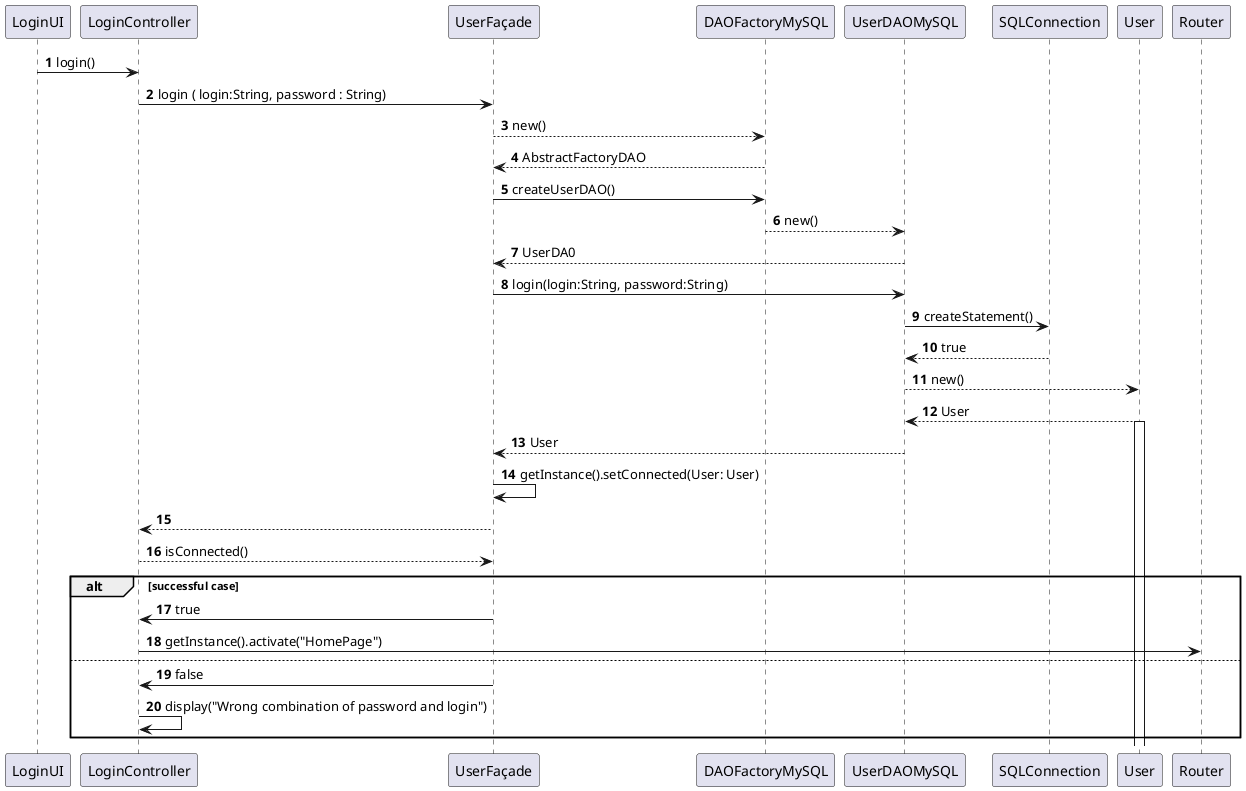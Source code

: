 @startuml
autonumber
LoginUI -> LoginController : login()
LoginController -> UserFaçade : login ( login:String, password : String)
UserFaçade --> DAOFactoryMySQL : new()
DAOFactoryMySQL --> UserFaçade : AbstractFactoryDAO
UserFaçade ->DAOFactoryMySQL : createUserDAO()
DAOFactoryMySQL --> UserDAOMySQL : new()
UserDAOMySQL -->UserFaçade : UserDA0
UserFaçade -> UserDAOMySQL : login(login:String, password:String)
UserDAOMySQL -> SQLConnection : createStatement()
SQLConnection --> UserDAOMySQL : true
UserDAOMySQL --> User : new()
User --> UserDAOMySQL : User
activate User
UserDAOMySQL --> UserFaçade : User
UserFaçade->UserFaçade : getInstance().setConnected(User: User)
UserFaçade --> LoginController
LoginController --> UserFaçade : isConnected()
alt successful case
    UserFaçade -> LoginController : true
    LoginController -> Router : getInstance().activate("HomePage")
else
    UserFaçade -> LoginController : false
    LoginController -> LoginController : display("Wrong combination of password and login")
end


@enduml